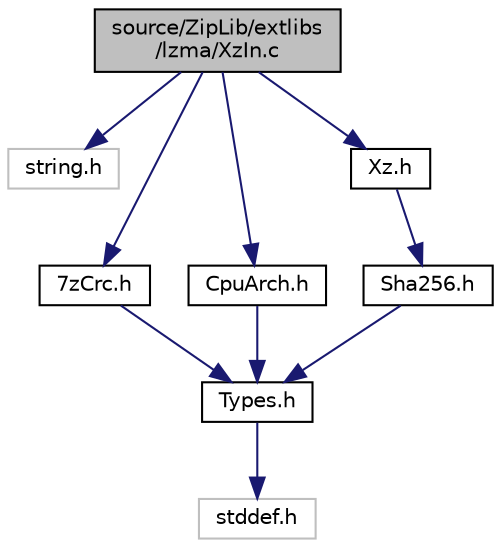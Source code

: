 digraph "source/ZipLib/extlibs/lzma/XzIn.c"
{
 // LATEX_PDF_SIZE
  edge [fontname="Helvetica",fontsize="10",labelfontname="Helvetica",labelfontsize="10"];
  node [fontname="Helvetica",fontsize="10",shape=record];
  Node1 [label="source/ZipLib/extlibs\l/lzma/XzIn.c",height=0.2,width=0.4,color="black", fillcolor="grey75", style="filled", fontcolor="black",tooltip=" "];
  Node1 -> Node2 [color="midnightblue",fontsize="10",style="solid",fontname="Helvetica"];
  Node2 [label="string.h",height=0.2,width=0.4,color="grey75", fillcolor="white", style="filled",tooltip=" "];
  Node1 -> Node3 [color="midnightblue",fontsize="10",style="solid",fontname="Helvetica"];
  Node3 [label="7zCrc.h",height=0.2,width=0.4,color="black", fillcolor="white", style="filled",URL="$7z_crc_8h.html",tooltip=" "];
  Node3 -> Node4 [color="midnightblue",fontsize="10",style="solid",fontname="Helvetica"];
  Node4 [label="Types.h",height=0.2,width=0.4,color="black", fillcolor="white", style="filled",URL="$_types_8h.html",tooltip=" "];
  Node4 -> Node5 [color="midnightblue",fontsize="10",style="solid",fontname="Helvetica"];
  Node5 [label="stddef.h",height=0.2,width=0.4,color="grey75", fillcolor="white", style="filled",tooltip=" "];
  Node1 -> Node6 [color="midnightblue",fontsize="10",style="solid",fontname="Helvetica"];
  Node6 [label="CpuArch.h",height=0.2,width=0.4,color="black", fillcolor="white", style="filled",URL="$_cpu_arch_8h.html",tooltip=" "];
  Node6 -> Node4 [color="midnightblue",fontsize="10",style="solid",fontname="Helvetica"];
  Node1 -> Node7 [color="midnightblue",fontsize="10",style="solid",fontname="Helvetica"];
  Node7 [label="Xz.h",height=0.2,width=0.4,color="black", fillcolor="white", style="filled",URL="$_xz_8h.html",tooltip=" "];
  Node7 -> Node8 [color="midnightblue",fontsize="10",style="solid",fontname="Helvetica"];
  Node8 [label="Sha256.h",height=0.2,width=0.4,color="black", fillcolor="white", style="filled",URL="$_sha256_8h.html",tooltip=" "];
  Node8 -> Node4 [color="midnightblue",fontsize="10",style="solid",fontname="Helvetica"];
}
